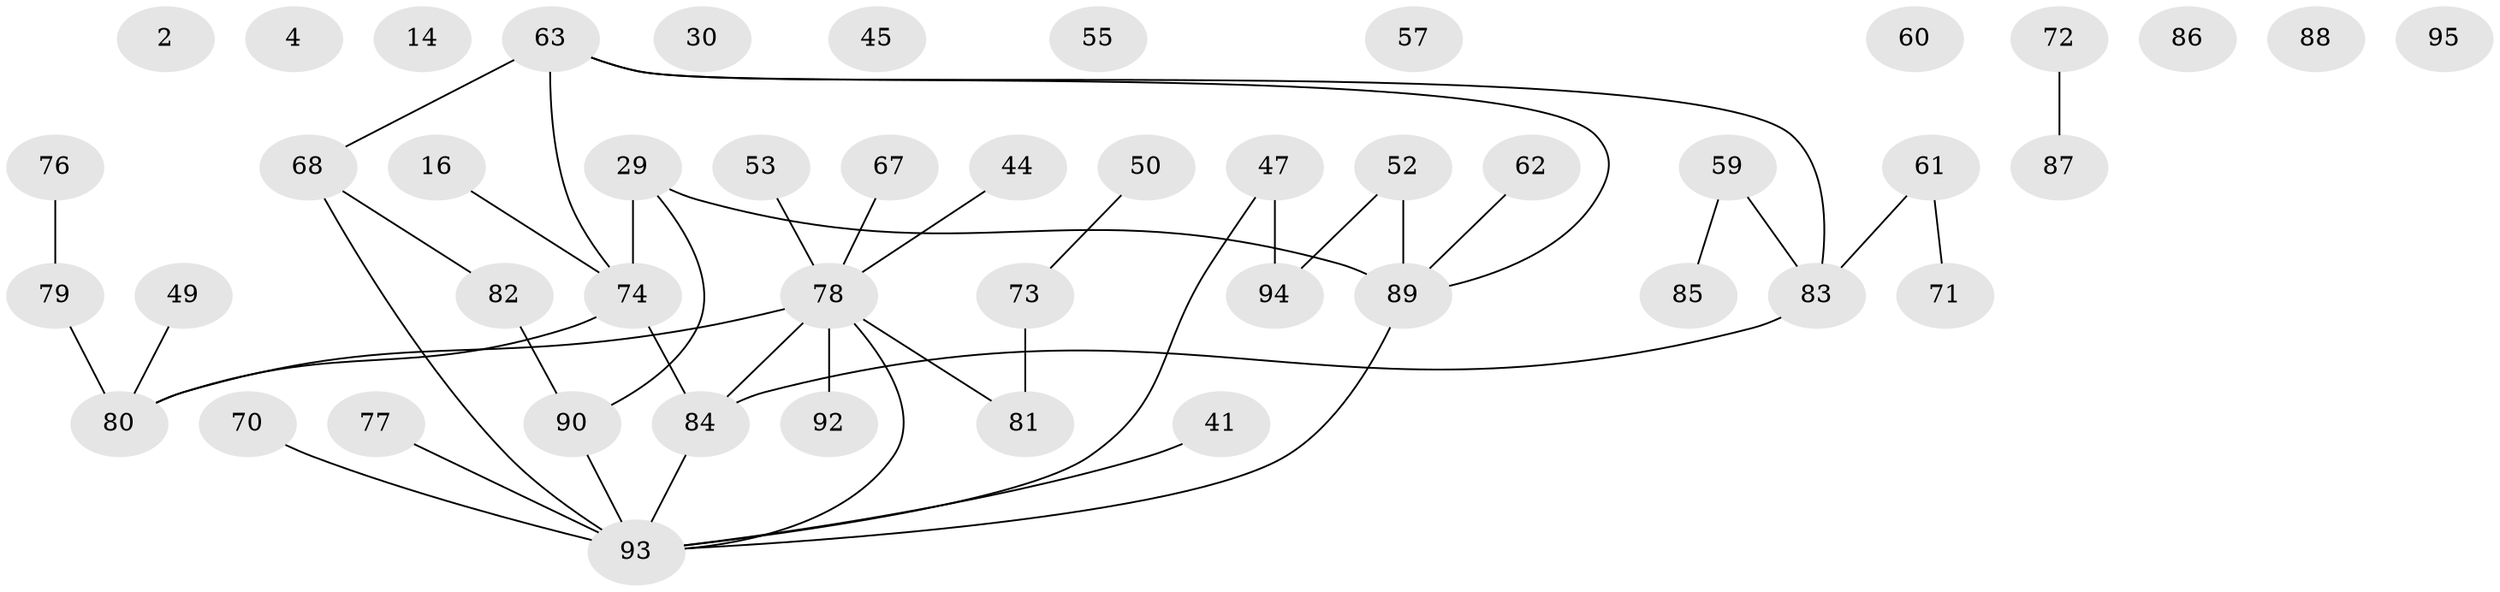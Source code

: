 // original degree distribution, {6: 0.021052631578947368, 0: 0.09473684210526316, 1: 0.2736842105263158, 2: 0.28421052631578947, 4: 0.1368421052631579, 3: 0.17894736842105263, 7: 0.010526315789473684}
// Generated by graph-tools (version 1.1) at 2025/40/03/09/25 04:40:01]
// undirected, 47 vertices, 43 edges
graph export_dot {
graph [start="1"]
  node [color=gray90,style=filled];
  2;
  4;
  14;
  16;
  29;
  30;
  41;
  44 [super="+34+33+13+37"];
  45;
  47;
  49;
  50;
  52 [super="+10+31"];
  53;
  55 [super="+36"];
  57 [super="+5"];
  59;
  60;
  61;
  62;
  63 [super="+35"];
  67;
  68 [super="+24"];
  70 [super="+19"];
  71;
  72;
  73;
  74 [super="+9"];
  76;
  77;
  78 [super="+1+65"];
  79 [super="+46"];
  80;
  81;
  82 [super="+58+69"];
  83 [super="+40"];
  84 [super="+66"];
  85 [super="+21"];
  86;
  87;
  88;
  89 [super="+75+54+51"];
  90 [super="+42"];
  92;
  93 [super="+27+91+7"];
  94 [super="+43"];
  95;
  16 -- 74;
  29 -- 74;
  29 -- 90;
  29 -- 89 [weight=2];
  41 -- 93;
  44 -- 78;
  47 -- 93;
  47 -- 94;
  49 -- 80;
  50 -- 73;
  52 -- 94;
  52 -- 89;
  53 -- 78;
  59 -- 85;
  59 -- 83;
  61 -- 71;
  61 -- 83;
  62 -- 89 [weight=3];
  63 -- 83;
  63 -- 89;
  63 -- 74;
  63 -- 68;
  67 -- 78;
  68 -- 82;
  68 -- 93 [weight=2];
  70 -- 93;
  72 -- 87;
  73 -- 81;
  74 -- 80 [weight=2];
  74 -- 84;
  76 -- 79;
  77 -- 93;
  78 -- 80 [weight=3];
  78 -- 92 [weight=2];
  78 -- 93;
  78 -- 81;
  78 -- 84;
  79 -- 80;
  82 -- 90;
  83 -- 84;
  84 -- 93;
  89 -- 93 [weight=2];
  90 -- 93 [weight=2];
}
